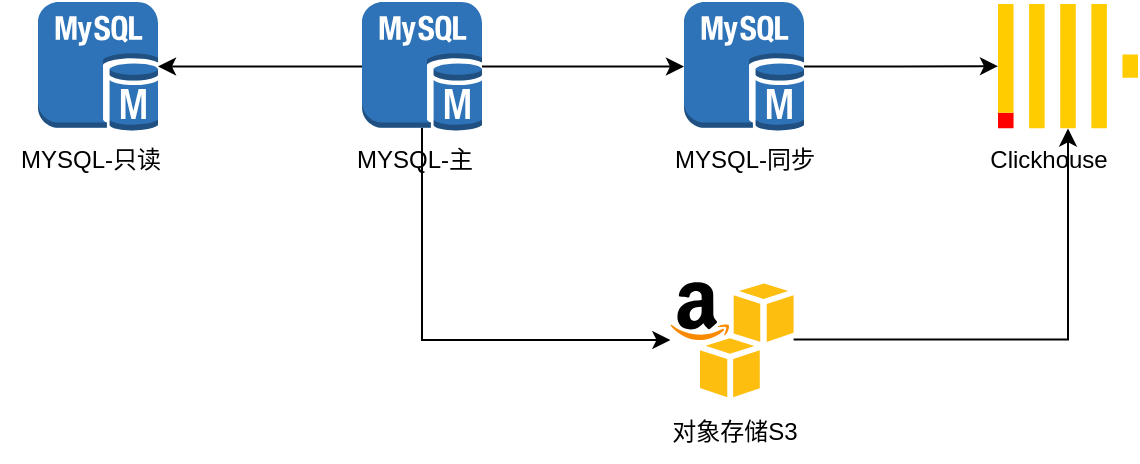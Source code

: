 <mxfile version="20.8.16" type="github" pages="2">
  <diagram name="数据流线图" id="xPmKFSUBdNxmS8ZJUSd8">
    <mxGraphModel dx="794" dy="439" grid="1" gridSize="10" guides="1" tooltips="1" connect="1" arrows="1" fold="1" page="1" pageScale="1" pageWidth="827" pageHeight="1169" math="0" shadow="0">
      <root>
        <mxCell id="0" />
        <mxCell id="1" parent="0" />
        <mxCell id="8OY7Y0DpvNWnx54PL7Cz-10" value="" style="edgeStyle=orthogonalEdgeStyle;rounded=0;orthogonalLoop=1;jettySize=auto;html=1;" edge="1" parent="1" source="8OY7Y0DpvNWnx54PL7Cz-6" target="8OY7Y0DpvNWnx54PL7Cz-9">
          <mxGeometry relative="1" as="geometry" />
        </mxCell>
        <mxCell id="8OY7Y0DpvNWnx54PL7Cz-12" style="edgeStyle=orthogonalEdgeStyle;rounded=0;orthogonalLoop=1;jettySize=auto;html=1;exitX=0;exitY=0.5;exitDx=0;exitDy=0;exitPerimeter=0;entryX=1;entryY=0.5;entryDx=0;entryDy=0;entryPerimeter=0;" edge="1" parent="1" source="8OY7Y0DpvNWnx54PL7Cz-6" target="8OY7Y0DpvNWnx54PL7Cz-2">
          <mxGeometry relative="1" as="geometry" />
        </mxCell>
        <mxCell id="8OY7Y0DpvNWnx54PL7Cz-29" style="edgeStyle=orthogonalEdgeStyle;rounded=0;orthogonalLoop=1;jettySize=auto;html=1;exitX=0.5;exitY=0.975;exitDx=0;exitDy=0;exitPerimeter=0;" edge="1" parent="1" source="8OY7Y0DpvNWnx54PL7Cz-6" target="8OY7Y0DpvNWnx54PL7Cz-21">
          <mxGeometry relative="1" as="geometry">
            <Array as="points">
              <mxPoint x="412" y="319" />
            </Array>
          </mxGeometry>
        </mxCell>
        <mxCell id="8OY7Y0DpvNWnx54PL7Cz-11" style="edgeStyle=orthogonalEdgeStyle;rounded=0;orthogonalLoop=1;jettySize=auto;html=1;exitX=1;exitY=0.5;exitDx=0;exitDy=0;exitPerimeter=0;entryX=0;entryY=0.5;entryDx=0;entryDy=0;" edge="1" parent="1" source="8OY7Y0DpvNWnx54PL7Cz-9" target="8OY7Y0DpvNWnx54PL7Cz-8">
          <mxGeometry relative="1" as="geometry" />
        </mxCell>
        <mxCell id="8OY7Y0DpvNWnx54PL7Cz-23" style="edgeStyle=orthogonalEdgeStyle;rounded=0;orthogonalLoop=1;jettySize=auto;html=1;entryX=0.5;entryY=1;entryDx=0;entryDy=0;" edge="1" parent="1" source="8OY7Y0DpvNWnx54PL7Cz-21" target="8OY7Y0DpvNWnx54PL7Cz-8">
          <mxGeometry relative="1" as="geometry" />
        </mxCell>
        <mxCell id="SAAjpZSVFhuYHWqtzQis-1" value="" style="group" vertex="1" connectable="0" parent="1">
          <mxGeometry x="201" y="150" width="90" height="94" as="geometry" />
        </mxCell>
        <mxCell id="8OY7Y0DpvNWnx54PL7Cz-2" value="" style="outlineConnect=0;dashed=0;verticalLabelPosition=bottom;verticalAlign=top;align=center;html=1;shape=mxgraph.aws3.mysql_db_instance;fillColor=#2E73B8;gradientColor=none;" vertex="1" parent="SAAjpZSVFhuYHWqtzQis-1">
          <mxGeometry x="19" width="60" height="64.5" as="geometry" />
        </mxCell>
        <mxCell id="8OY7Y0DpvNWnx54PL7Cz-24" value="MYSQL-只读" style="text;html=1;align=center;verticalAlign=middle;resizable=0;points=[];autosize=1;strokeColor=none;fillColor=none;" vertex="1" parent="SAAjpZSVFhuYHWqtzQis-1">
          <mxGeometry y="64" width="90" height="30" as="geometry" />
        </mxCell>
        <mxCell id="SAAjpZSVFhuYHWqtzQis-2" value="" style="group" vertex="1" connectable="0" parent="1">
          <mxGeometry x="368" y="150" width="80" height="94" as="geometry" />
        </mxCell>
        <mxCell id="8OY7Y0DpvNWnx54PL7Cz-6" value="" style="outlineConnect=0;dashed=0;verticalLabelPosition=bottom;verticalAlign=top;align=center;html=1;shape=mxgraph.aws3.mysql_db_instance;fillColor=#2E73B8;gradientColor=none;" vertex="1" parent="SAAjpZSVFhuYHWqtzQis-2">
          <mxGeometry x="14" width="60" height="64.5" as="geometry" />
        </mxCell>
        <mxCell id="8OY7Y0DpvNWnx54PL7Cz-25" value="MYSQL-主" style="text;html=1;align=center;verticalAlign=middle;resizable=0;points=[];autosize=1;strokeColor=none;fillColor=none;" vertex="1" parent="SAAjpZSVFhuYHWqtzQis-2">
          <mxGeometry y="64" width="80" height="30" as="geometry" />
        </mxCell>
        <mxCell id="SAAjpZSVFhuYHWqtzQis-3" value="" style="group" vertex="1" connectable="0" parent="1">
          <mxGeometry x="528" y="150" width="90" height="94" as="geometry" />
        </mxCell>
        <mxCell id="8OY7Y0DpvNWnx54PL7Cz-9" value="" style="outlineConnect=0;dashed=0;verticalLabelPosition=bottom;verticalAlign=top;align=center;html=1;shape=mxgraph.aws3.mysql_db_instance;fillColor=#2E73B8;gradientColor=none;" vertex="1" parent="SAAjpZSVFhuYHWqtzQis-3">
          <mxGeometry x="15" width="60" height="64.5" as="geometry" />
        </mxCell>
        <mxCell id="8OY7Y0DpvNWnx54PL7Cz-26" value="MYSQL-同步" style="text;html=1;align=center;verticalAlign=middle;resizable=0;points=[];autosize=1;strokeColor=none;fillColor=none;" vertex="1" parent="SAAjpZSVFhuYHWqtzQis-3">
          <mxGeometry y="64" width="90" height="30" as="geometry" />
        </mxCell>
        <mxCell id="SAAjpZSVFhuYHWqtzQis-4" value="" style="group" vertex="1" connectable="0" parent="1">
          <mxGeometry x="685" y="151" width="85" height="93" as="geometry" />
        </mxCell>
        <mxCell id="8OY7Y0DpvNWnx54PL7Cz-8" value="" style="shape=image;verticalLabelPosition=bottom;verticalAlign=top;imageAspect=0;aspect=fixed;image=data:image/svg+xml,PHN2ZyB4bWxucz0iaHR0cDovL3d3dy53My5vcmcvMjAwMC9zdmciIHdpZHRoPSIyNTAwIiB2aWV3Qm94PSIwIDAgOSA4IiBoZWlnaHQ9IjIyMjIiPjxwYXRoIGZpbGw9IiNmMDAiIGQ9Im0wIDdoMXYxaC0xeiIvPjxwYXRoIGZpbGw9IiNmYzAiIGQ9Im0wIDBoMXY3aC0xem0yIDBoMXY4aC0xem0yIDBoMXY4aC0xem0yIDBoMXY4aC0xem0yIDMuMjVoMXYxLjVoLTF6Ii8+PC9zdmc+" vertex="1" parent="SAAjpZSVFhuYHWqtzQis-4">
          <mxGeometry x="15" width="70" height="62.2" as="geometry" />
        </mxCell>
        <mxCell id="8OY7Y0DpvNWnx54PL7Cz-28" value="Clickhouse" style="text;html=1;align=center;verticalAlign=middle;resizable=0;points=[];autosize=1;strokeColor=none;fillColor=none;" vertex="1" parent="SAAjpZSVFhuYHWqtzQis-4">
          <mxGeometry y="63" width="80" height="30" as="geometry" />
        </mxCell>
        <mxCell id="SAAjpZSVFhuYHWqtzQis-5" value="" style="group" vertex="1" connectable="0" parent="1">
          <mxGeometry x="523" y="290" width="90" height="90" as="geometry" />
        </mxCell>
        <mxCell id="8OY7Y0DpvNWnx54PL7Cz-21" value="" style="dashed=0;outlineConnect=0;html=1;align=center;labelPosition=center;verticalLabelPosition=bottom;verticalAlign=top;shape=mxgraph.weblogos.aws_s3" vertex="1" parent="SAAjpZSVFhuYHWqtzQis-5">
          <mxGeometry x="13.2" width="61.6" height="57.6" as="geometry" />
        </mxCell>
        <mxCell id="8OY7Y0DpvNWnx54PL7Cz-27" value="对象存储S3" style="text;html=1;align=center;verticalAlign=middle;resizable=0;points=[];autosize=1;strokeColor=none;fillColor=none;" vertex="1" parent="SAAjpZSVFhuYHWqtzQis-5">
          <mxGeometry y="60" width="90" height="30" as="geometry" />
        </mxCell>
      </root>
    </mxGraphModel>
  </diagram>
  <diagram id="D7xPYVXUKij9Zyfpeb4-" name="分钟级准实时分析架构图">
    <mxGraphModel dx="794" dy="439" grid="1" gridSize="10" guides="1" tooltips="1" connect="1" arrows="1" fold="1" page="1" pageScale="1" pageWidth="827" pageHeight="1169" math="0" shadow="0">
      <root>
        <mxCell id="0" />
        <mxCell id="1" parent="0" />
        <mxCell id="jjEQ67UoHh_6SRomm3-n-4" value="" style="rounded=1;whiteSpace=wrap;html=1;" vertex="1" parent="1">
          <mxGeometry x="330" y="100" width="290" height="290" as="geometry" />
        </mxCell>
        <mxCell id="9NLLsVRj_PMA79A1MPjV-1" value="" style="rounded=1;whiteSpace=wrap;html=1;" vertex="1" parent="1">
          <mxGeometry x="60" y="200" width="120" height="170" as="geometry" />
        </mxCell>
        <mxCell id="jjEQ67UoHh_6SRomm3-n-2" value="" style="sketch=0;outlineConnect=0;fontColor=#232F3E;gradientColor=none;strokeColor=#232F3E;fillColor=#ffffff;dashed=0;verticalLabelPosition=bottom;verticalAlign=top;align=center;html=1;fontSize=12;fontStyle=0;aspect=fixed;shape=mxgraph.aws4.resourceIcon;resIcon=mxgraph.aws4.mysql_db_instance;" vertex="1" parent="1">
          <mxGeometry x="90" y="210" width="60" height="60" as="geometry" />
        </mxCell>
        <mxCell id="jjEQ67UoHh_6SRomm3-n-3" value="" style="sketch=0;pointerEvents=1;shadow=0;dashed=0;html=1;strokeColor=none;fillColor=#434445;aspect=fixed;labelPosition=center;verticalLabelPosition=bottom;verticalAlign=top;align=center;outlineConnect=0;shape=mxgraph.vvd.log_files;" vertex="1" parent="1">
          <mxGeometry x="100" y="290" width="40" height="50" as="geometry" />
        </mxCell>
        <mxCell id="jjEQ67UoHh_6SRomm3-n-9" value="" style="edgeStyle=orthogonalEdgeStyle;rounded=0;orthogonalLoop=1;jettySize=auto;html=1;" edge="1" parent="1" source="jjEQ67UoHh_6SRomm3-n-5" target="jjEQ67UoHh_6SRomm3-n-8">
          <mxGeometry relative="1" as="geometry" />
        </mxCell>
        <mxCell id="jjEQ67UoHh_6SRomm3-n-5" value="ODS" style="rounded=1;whiteSpace=wrap;html=1;fillColor=#fff2cc;strokeColor=#d6b656;" vertex="1" parent="1">
          <mxGeometry x="354" y="320" width="120" height="50" as="geometry" />
        </mxCell>
        <mxCell id="jjEQ67UoHh_6SRomm3-n-12" value="" style="edgeStyle=orthogonalEdgeStyle;rounded=0;orthogonalLoop=1;jettySize=auto;html=1;" edge="1" parent="1" source="jjEQ67UoHh_6SRomm3-n-8" target="jjEQ67UoHh_6SRomm3-n-11">
          <mxGeometry relative="1" as="geometry" />
        </mxCell>
        <mxCell id="jjEQ67UoHh_6SRomm3-n-8" value="DWD" style="whiteSpace=wrap;html=1;rounded=1;fillColor=#dae8fc;strokeColor=#6c8ebf;" vertex="1" parent="1">
          <mxGeometry x="354" y="247" width="120" height="50" as="geometry" />
        </mxCell>
        <mxCell id="jjEQ67UoHh_6SRomm3-n-11" value="ADS" style="whiteSpace=wrap;html=1;rounded=1;fillColor=#d5e8d4;strokeColor=#82b366;" vertex="1" parent="1">
          <mxGeometry x="354" y="175" width="120" height="50" as="geometry" />
        </mxCell>
        <mxCell id="xV6FgNSLxHvakz8kCiCn-2" value="" style="shape=image;verticalLabelPosition=bottom;verticalAlign=top;imageAspect=0;aspect=fixed;image=data:image/svg+xml,PHN2ZyB4bWxucz0iaHR0cDovL3d3dy53My5vcmcvMjAwMC9zdmciIHdpZHRoPSIyNTAwIiB2aWV3Qm94PSIwIDAgOSA4IiBoZWlnaHQ9IjIyMjIiPjxwYXRoIGZpbGw9IiNmMDAiIGQ9Im0wIDdoMXYxaC0xeiIvPjxwYXRoIGZpbGw9IiNmYzAiIGQ9Im0wIDBoMXY3aC0xem0yIDBoMXY4aC0xem0yIDBoMXY4aC0xem0yIDBoMXY4aC0xem0yIDMuMjVoMXYxLjVoLTF6Ii8+PC9zdmc+" vertex="1" parent="1">
          <mxGeometry x="396" y="118.78" width="40" height="35.55" as="geometry" />
        </mxCell>
        <mxCell id="xV6FgNSLxHvakz8kCiCn-3" value="&lt;font face=&quot;Comic Sans MS&quot; style=&quot;font-size: 15px;&quot;&gt;Clickhouse&lt;/font&gt;" style="text;html=1;align=center;verticalAlign=middle;resizable=0;points=[];autosize=1;strokeColor=none;fillColor=none;" vertex="1" parent="1">
          <mxGeometry x="429" y="122.77" width="100" height="30" as="geometry" />
        </mxCell>
        <mxCell id="xV6FgNSLxHvakz8kCiCn-7" value="&lt;font style=&quot;font-size: 12px;&quot;&gt;调度系统&lt;/font&gt;" style="rounded=1;whiteSpace=wrap;html=1;strokeColor=#d79b00;fontFamily=Helvetica;fontSize=15;fillColor=#ffe6cc;" vertex="1" parent="1">
          <mxGeometry x="500" y="190" width="90" height="45" as="geometry" />
        </mxCell>
        <mxCell id="xV6FgNSLxHvakz8kCiCn-12" value="" style="shape=flexArrow;endArrow=classic;html=1;rounded=0;fontFamily=Helvetica;fontSize=12;fontColor=default;" edge="1" parent="1">
          <mxGeometry width="50" height="50" relative="1" as="geometry">
            <mxPoint x="200" y="330" as="sourcePoint" />
            <mxPoint x="310" y="330" as="targetPoint" />
          </mxGeometry>
        </mxCell>
        <mxCell id="xV6FgNSLxHvakz8kCiCn-13" value="Flink CDC" style="text;html=1;align=center;verticalAlign=middle;resizable=0;points=[];autosize=1;strokeColor=none;fillColor=none;fontSize=12;fontFamily=Helvetica;fontColor=default;" vertex="1" parent="1">
          <mxGeometry x="200" y="290" width="80" height="30" as="geometry" />
        </mxCell>
        <mxCell id="xV6FgNSLxHvakz8kCiCn-14" value="" style="group" vertex="1" connectable="0" parent="1">
          <mxGeometry x="500" y="270" width="90" height="60" as="geometry" />
        </mxCell>
        <mxCell id="xV6FgNSLxHvakz8kCiCn-4" value="" style="rounded=1;whiteSpace=wrap;html=1;strokeColor=#666666;fontFamily=Comic Sans MS;fontSize=15;fillColor=#f5f5f5;fontColor=#333333;" vertex="1" parent="xV6FgNSLxHvakz8kCiCn-14">
          <mxGeometry width="70" height="40" as="geometry" />
        </mxCell>
        <mxCell id="xV6FgNSLxHvakz8kCiCn-5" value="" style="rounded=1;whiteSpace=wrap;html=1;strokeColor=#666666;fontFamily=Comic Sans MS;fontSize=15;fillColor=#f5f5f5;fontColor=#333333;" vertex="1" parent="xV6FgNSLxHvakz8kCiCn-14">
          <mxGeometry x="10" y="10" width="70" height="40" as="geometry" />
        </mxCell>
        <mxCell id="xV6FgNSLxHvakz8kCiCn-6" value="DIM" style="rounded=1;whiteSpace=wrap;html=1;strokeColor=#666666;fontFamily=Helvetica;fontSize=12;fillColor=#f5f5f5;fontColor=#333333;" vertex="1" parent="xV6FgNSLxHvakz8kCiCn-14">
          <mxGeometry x="20" y="20" width="70" height="40" as="geometry" />
        </mxCell>
      </root>
    </mxGraphModel>
  </diagram>
</mxfile>
